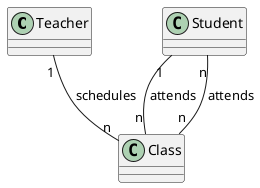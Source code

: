 @startuml
class Teacher
class Student
class Class

Teacher "1" -- "n" Class : schedules
Student "1" -- "n" Class : attends
Student "n" -- "n" Class : attends

@enduml